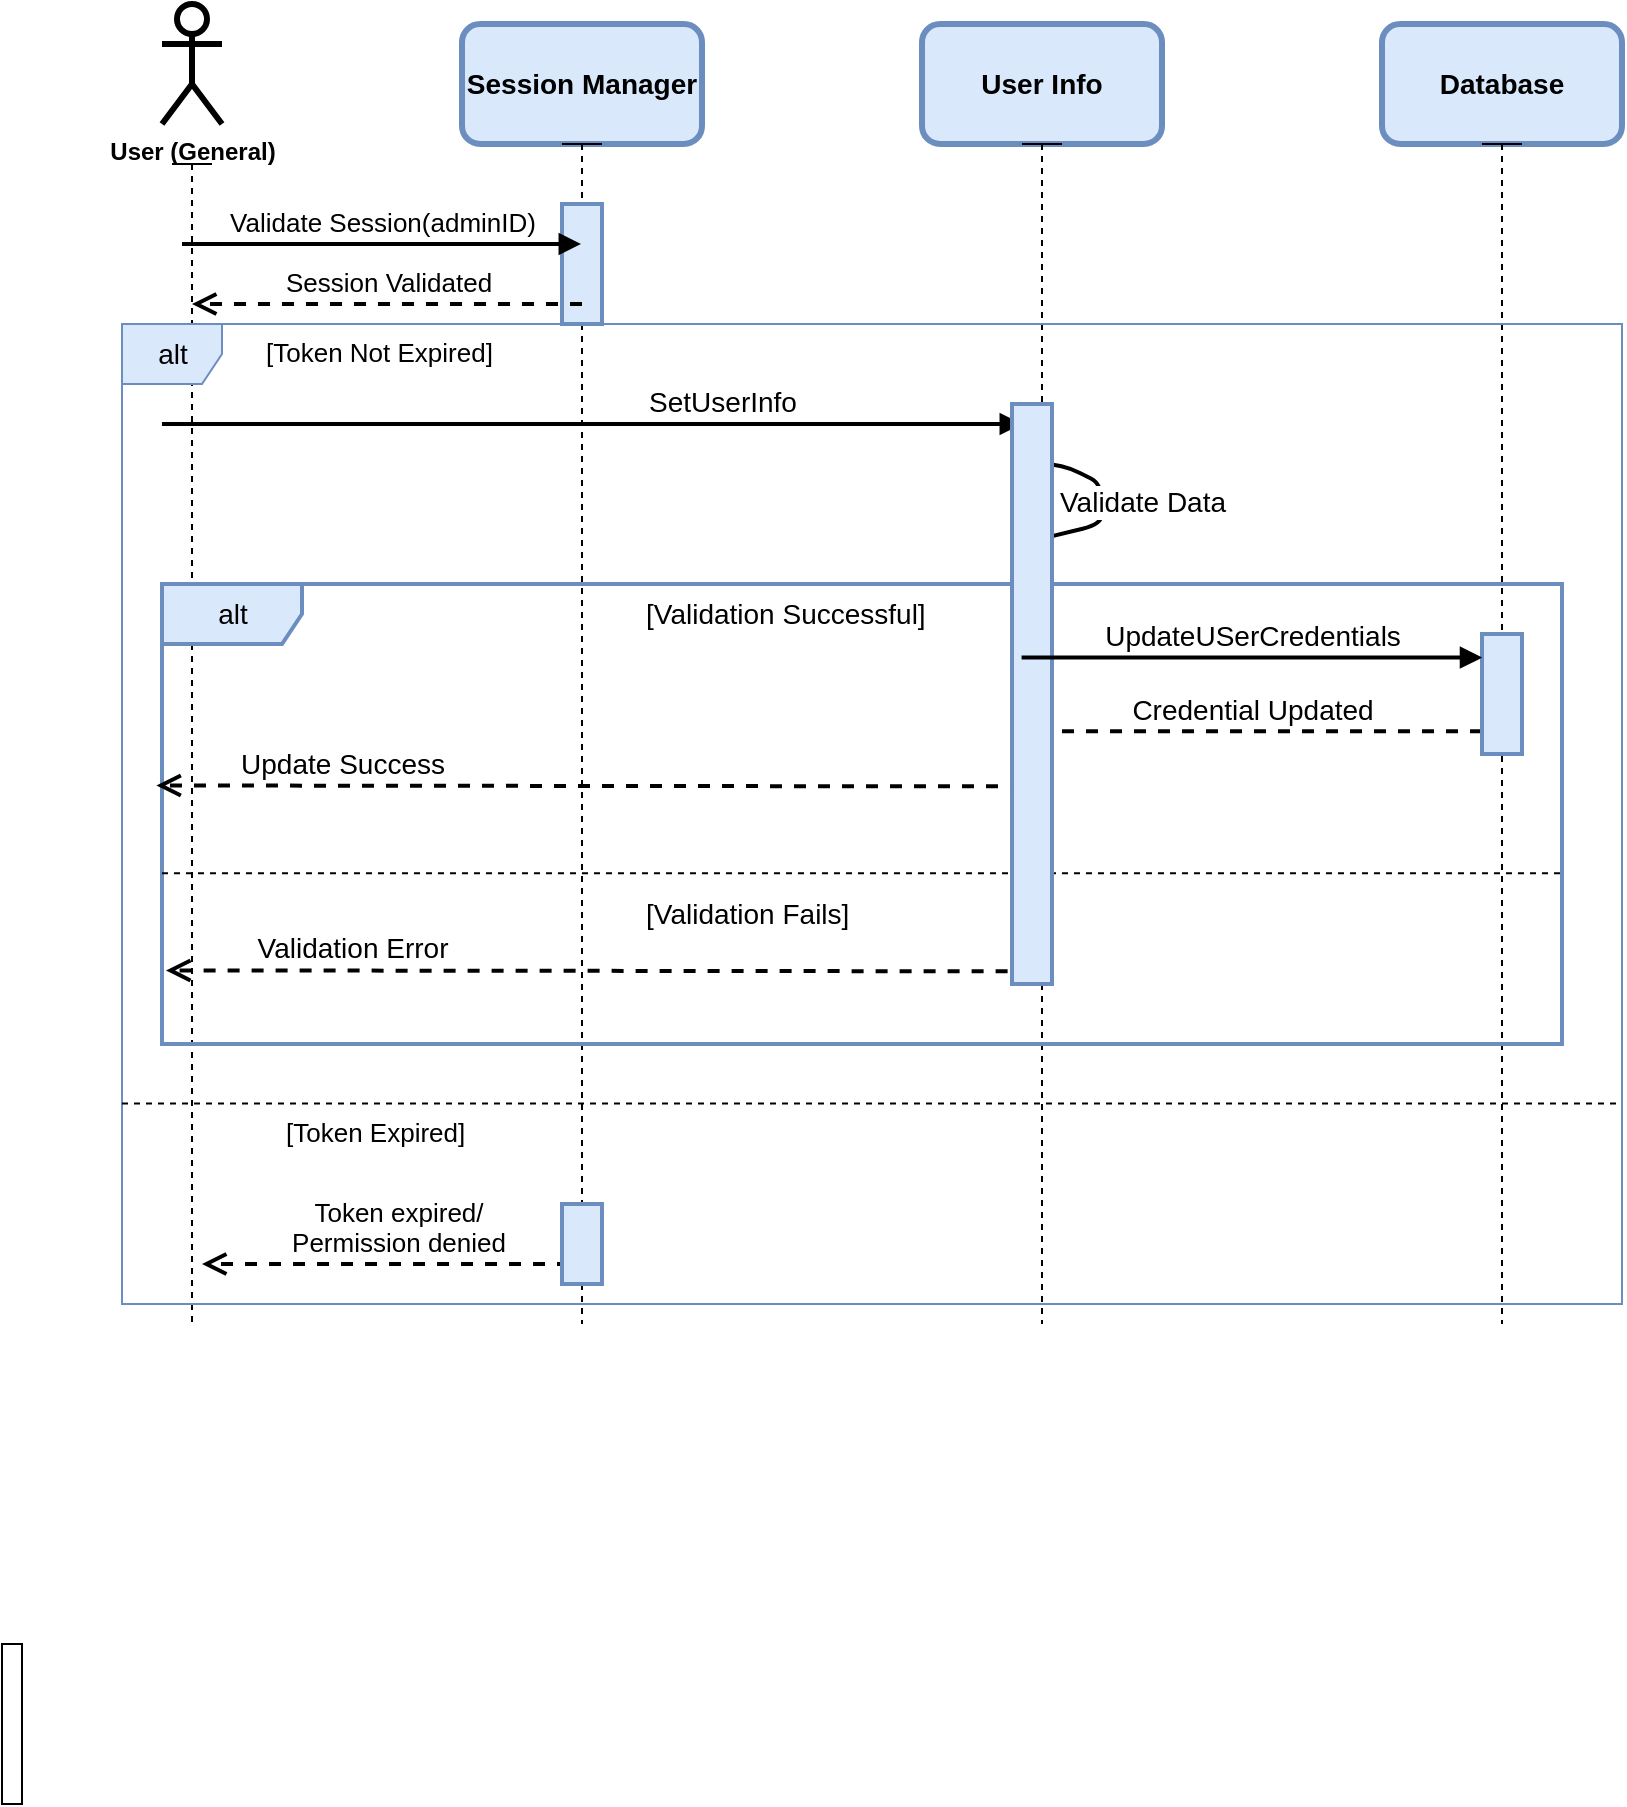 <mxfile>
    <diagram id="kFZCvs2zv4o_mtvLX_J4" name="Page-1">
        <mxGraphModel dx="750" dy="601" grid="1" gridSize="10" guides="1" tooltips="1" connect="1" arrows="1" fold="1" page="1" pageScale="1" pageWidth="1169" pageHeight="1654" math="0" shadow="0">
            <root>
                <mxCell id="0"/>
                <mxCell id="1" parent="0"/>
                <mxCell id="2" value="&lt;b&gt;User (General)&lt;/b&gt;" style="shape=umlActor;verticalLabelPosition=bottom;verticalAlign=top;html=1;outlineConnect=0;strokeWidth=3;rounded=1;" parent="1" vertex="1">
                    <mxGeometry x="140" y="20" width="30" height="60" as="geometry"/>
                </mxCell>
                <mxCell id="3" value="&lt;font style=&quot;font-size: 14px;&quot;&gt;&lt;b&gt;Session Manager&lt;/b&gt;&lt;/font&gt;" style="rounded=1;whiteSpace=wrap;html=1;strokeWidth=3;fillColor=#dae8fc;strokeColor=#6c8ebf;" parent="1" vertex="1">
                    <mxGeometry x="290" y="30" width="120" height="60" as="geometry"/>
                </mxCell>
                <mxCell id="5" value="&lt;font style=&quot;font-size: 14px;&quot;&gt;&lt;b&gt;User Info&lt;/b&gt;&lt;/font&gt;" style="rounded=1;whiteSpace=wrap;html=1;strokeWidth=3;fillColor=#dae8fc;strokeColor=#6c8ebf;" parent="1" vertex="1">
                    <mxGeometry x="520" y="30" width="120" height="60" as="geometry"/>
                </mxCell>
                <mxCell id="85" value="" style="shape=umlLifeline;participant=umlActor;perimeter=lifelinePerimeter;whiteSpace=wrap;html=1;container=1;collapsible=0;recursiveResize=0;verticalAlign=top;spacingTop=36;outlineConnect=0;size=0;" parent="1" vertex="1">
                    <mxGeometry x="145" y="100" width="20" height="580" as="geometry"/>
                </mxCell>
                <mxCell id="86" value="" style="shape=umlLifeline;participant=umlActor;perimeter=lifelinePerimeter;whiteSpace=wrap;html=1;container=1;collapsible=0;recursiveResize=0;verticalAlign=top;spacingTop=36;outlineConnect=0;size=0;" parent="1" vertex="1">
                    <mxGeometry x="340" y="90" width="20" height="590" as="geometry"/>
                </mxCell>
                <mxCell id="112" value="" style="html=1;points=[];perimeter=orthogonalPerimeter;fillStyle=solid;strokeWidth=2;fontSize=14;fillColor=#dae8fc;strokeColor=#6c8ebf;" parent="86" vertex="1">
                    <mxGeometry y="30" width="20" height="60" as="geometry"/>
                </mxCell>
                <mxCell id="87" value="" style="shape=umlLifeline;participant=umlActor;perimeter=lifelinePerimeter;whiteSpace=wrap;html=1;container=1;collapsible=0;recursiveResize=0;verticalAlign=top;spacingTop=36;outlineConnect=0;size=0;" parent="1" vertex="1">
                    <mxGeometry x="570" y="90" width="20" height="590" as="geometry"/>
                </mxCell>
                <mxCell id="88" value="&lt;font style=&quot;font-size: 14px;&quot;&gt;&lt;b&gt;Database&lt;/b&gt;&lt;/font&gt;" style="rounded=1;whiteSpace=wrap;html=1;strokeWidth=3;fillColor=#dae8fc;strokeColor=#6c8ebf;" parent="1" vertex="1">
                    <mxGeometry x="750" y="30" width="120" height="60" as="geometry"/>
                </mxCell>
                <mxCell id="89" value="" style="shape=umlLifeline;participant=umlActor;perimeter=lifelinePerimeter;whiteSpace=wrap;html=1;container=1;collapsible=0;recursiveResize=0;verticalAlign=top;spacingTop=36;outlineConnect=0;size=0;" parent="1" vertex="1">
                    <mxGeometry x="800" y="90" width="20" height="590" as="geometry"/>
                </mxCell>
                <mxCell id="90" value="&lt;font style=&quot;font-size: 13px;&quot;&gt;Validate Session(adminID)&lt;/font&gt;" style="html=1;verticalAlign=bottom;endArrow=block;strokeWidth=2;" parent="1" target="86" edge="1">
                    <mxGeometry width="80" relative="1" as="geometry">
                        <mxPoint x="150" y="140" as="sourcePoint"/>
                        <mxPoint x="230" y="140" as="targetPoint"/>
                    </mxGeometry>
                </mxCell>
                <mxCell id="91" value="Session Validated" style="html=1;verticalAlign=bottom;endArrow=open;dashed=1;endSize=8;strokeWidth=2;fontSize=13;" parent="1" target="85" edge="1">
                    <mxGeometry relative="1" as="geometry">
                        <mxPoint x="350" y="170" as="sourcePoint"/>
                        <mxPoint x="270" y="170" as="targetPoint"/>
                    </mxGeometry>
                </mxCell>
                <mxCell id="92" value="&lt;font style=&quot;font-size: 14px;&quot;&gt;alt&lt;/font&gt;" style="shape=umlFrame;tabWidth=110;tabHeight=30;tabPosition=left;html=1;boundedLbl=1;labelInHeader=1;width=50;height=30;fontSize=13;fillColor=#dae8fc;strokeColor=#6c8ebf;" parent="1" vertex="1">
                    <mxGeometry x="120" y="180" width="750" height="490" as="geometry"/>
                </mxCell>
                <mxCell id="93" value="[Token Not Expired]" style="text;fontSize=13;" parent="92" vertex="1">
                    <mxGeometry width="100" height="20" relative="1" as="geometry">
                        <mxPoint x="70" as="offset"/>
                    </mxGeometry>
                </mxCell>
                <mxCell id="94" value="" style="line;strokeWidth=1;dashed=1;labelPosition=center;verticalLabelPosition=bottom;align=left;verticalAlign=top;spacingLeft=20;spacingTop=15;fontSize=13;" parent="92" vertex="1">
                    <mxGeometry y="380" width="750" height="19.6" as="geometry"/>
                </mxCell>
                <mxCell id="96" value="[Token Expired]" style="text;fontSize=13;" parent="92" vertex="1">
                    <mxGeometry width="100" height="20" relative="1" as="geometry">
                        <mxPoint x="80" y="390" as="offset"/>
                    </mxGeometry>
                </mxCell>
                <mxCell id="97" value="SetUserInfo" style="html=1;verticalAlign=bottom;endArrow=block;strokeWidth=2;fontSize=14;entryX=0.6;entryY=0.102;entryDx=0;entryDy=0;entryPerimeter=0;" parent="92" target="92" edge="1">
                    <mxGeometry x="0.302" width="80" relative="1" as="geometry">
                        <mxPoint x="20" y="50" as="sourcePoint"/>
                        <mxPoint x="100" y="50" as="targetPoint"/>
                        <mxPoint as="offset"/>
                    </mxGeometry>
                </mxCell>
                <mxCell id="99" value="Validate Data" style="html=1;verticalAlign=bottom;endArrow=block;strokeWidth=2;fontSize=14;entryX=0.6;entryY=0.224;entryDx=0;entryDy=0;entryPerimeter=0;" parent="92" target="92" edge="1">
                    <mxGeometry x="0.205" y="20" width="80" relative="1" as="geometry">
                        <mxPoint x="450" y="70" as="sourcePoint"/>
                        <mxPoint x="530" y="70" as="targetPoint"/>
                        <Array as="points">
                            <mxPoint x="470" y="70"/>
                            <mxPoint x="490" y="80"/>
                            <mxPoint x="490" y="100"/>
                        </Array>
                        <mxPoint x="15" y="-19" as="offset"/>
                    </mxGeometry>
                </mxCell>
                <mxCell id="100" value="alt" style="shape=umlFrame;tabWidth=110;tabHeight=30;tabPosition=left;html=1;boundedLbl=1;labelInHeader=1;width=70;height=30;fillStyle=solid;strokeWidth=2;fontSize=14;fillColor=#dae8fc;strokeColor=#6c8ebf;" parent="92" vertex="1">
                    <mxGeometry x="20" y="130" width="700" height="230" as="geometry"/>
                </mxCell>
                <mxCell id="101" value="[Validation Successful]" style="text;fillStyle=solid;strokeWidth=2;fontSize=14;" parent="100" vertex="1">
                    <mxGeometry width="100" height="20" relative="1" as="geometry">
                        <mxPoint x="240" as="offset"/>
                    </mxGeometry>
                </mxCell>
                <mxCell id="102" value="" style="line;strokeWidth=1;dashed=1;labelPosition=center;verticalLabelPosition=bottom;align=left;verticalAlign=top;spacingLeft=20;spacingTop=15;fillStyle=solid;fontSize=14;" parent="100" vertex="1">
                    <mxGeometry y="140" width="700" height="9.2" as="geometry"/>
                </mxCell>
                <mxCell id="105" value="Credential Updated" style="html=1;verticalAlign=bottom;endArrow=open;dashed=1;endSize=8;strokeWidth=2;fontSize=14;" parent="100" edge="1">
                    <mxGeometry relative="1" as="geometry">
                        <mxPoint x="660" y="73.6" as="sourcePoint"/>
                        <mxPoint x="430" y="73.6" as="targetPoint"/>
                    </mxGeometry>
                </mxCell>
                <mxCell id="106" value="Update Success" style="html=1;verticalAlign=bottom;endArrow=open;dashed=1;endSize=8;strokeWidth=2;fontSize=14;entryX=-0.004;entryY=0.438;entryDx=0;entryDy=0;entryPerimeter=0;" parent="100" target="100" edge="1">
                    <mxGeometry x="0.571" relative="1" as="geometry">
                        <mxPoint x="430" y="101.2" as="sourcePoint"/>
                        <mxPoint x="350" y="101.2" as="targetPoint"/>
                        <mxPoint as="offset"/>
                    </mxGeometry>
                </mxCell>
                <mxCell id="107" value="[Validation Fails]" style="text;fillStyle=solid;strokeWidth=2;fontSize=14;" parent="100" vertex="1">
                    <mxGeometry width="100" height="20" relative="1" as="geometry">
                        <mxPoint x="240" y="150" as="offset"/>
                    </mxGeometry>
                </mxCell>
                <mxCell id="109" value="Validation Error" style="html=1;verticalAlign=bottom;endArrow=open;dashed=1;endSize=8;strokeWidth=2;fontSize=14;entryX=-0.004;entryY=0.438;entryDx=0;entryDy=0;entryPerimeter=0;" parent="100" edge="1">
                    <mxGeometry x="0.571" relative="1" as="geometry">
                        <mxPoint x="434.8" y="193.66" as="sourcePoint"/>
                        <mxPoint x="2.0" y="193.2" as="targetPoint"/>
                        <mxPoint as="offset"/>
                    </mxGeometry>
                </mxCell>
                <mxCell id="114" value="" style="html=1;points=[];perimeter=orthogonalPerimeter;fillStyle=solid;strokeWidth=2;fontSize=14;fillColor=#dae8fc;strokeColor=#6c8ebf;" parent="100" vertex="1">
                    <mxGeometry x="425" y="-90" width="20" height="290" as="geometry"/>
                </mxCell>
                <mxCell id="119" value="" style="html=1;points=[];perimeter=orthogonalPerimeter;fillStyle=solid;strokeWidth=2;fontSize=14;fillColor=#dae8fc;strokeColor=#6c8ebf;" parent="100" vertex="1">
                    <mxGeometry x="660" y="25" width="20" height="60" as="geometry"/>
                </mxCell>
                <mxCell id="104" value="UpdateUSerCredentials" style="html=1;verticalAlign=bottom;endArrow=block;strokeWidth=2;fontSize=14;exitX=0.614;exitY=0.16;exitDx=0;exitDy=0;exitPerimeter=0;entryX=0.943;entryY=0.16;entryDx=0;entryDy=0;entryPerimeter=0;" parent="92" source="100" target="100" edge="1">
                    <mxGeometry width="80" relative="1" as="geometry">
                        <mxPoint x="480" y="170" as="sourcePoint"/>
                        <mxPoint x="560" y="170" as="targetPoint"/>
                    </mxGeometry>
                </mxCell>
                <mxCell id="111" value="Token expired/&lt;br&gt;Permission denied" style="html=1;verticalAlign=bottom;endArrow=open;dashed=1;endSize=8;strokeWidth=2;fontSize=13;" parent="92" edge="1">
                    <mxGeometry relative="1" as="geometry">
                        <mxPoint x="235.5" y="470" as="sourcePoint"/>
                        <mxPoint x="40" y="470" as="targetPoint"/>
                    </mxGeometry>
                </mxCell>
                <mxCell id="113" value="" style="html=1;points=[];perimeter=orthogonalPerimeter;fillStyle=solid;strokeWidth=2;fontSize=14;fillColor=#dae8fc;strokeColor=#6c8ebf;" parent="92" vertex="1">
                    <mxGeometry x="220" y="440" width="20" height="40" as="geometry"/>
                </mxCell>
                <mxCell id="121" value="" style="html=1;points=[];perimeter=orthogonalPerimeter;" parent="1" vertex="1">
                    <mxGeometry x="60" y="840" width="10" height="80" as="geometry"/>
                </mxCell>
            </root>
        </mxGraphModel>
    </diagram>
</mxfile>